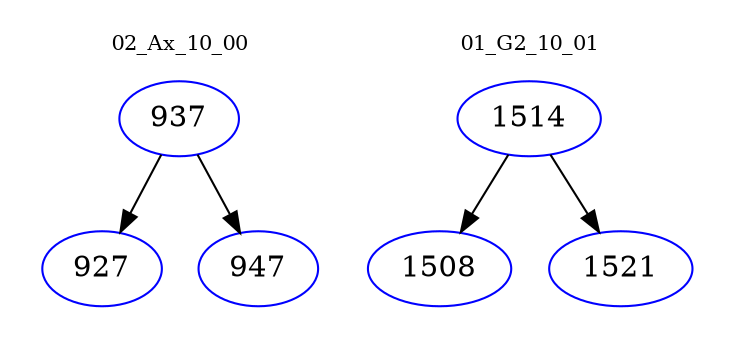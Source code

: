 digraph{
subgraph cluster_0 {
color = white
label = "02_Ax_10_00";
fontsize=10;
T0_937 [label="937", color="blue"]
T0_937 -> T0_927 [color="black"]
T0_927 [label="927", color="blue"]
T0_937 -> T0_947 [color="black"]
T0_947 [label="947", color="blue"]
}
subgraph cluster_1 {
color = white
label = "01_G2_10_01";
fontsize=10;
T1_1514 [label="1514", color="blue"]
T1_1514 -> T1_1508 [color="black"]
T1_1508 [label="1508", color="blue"]
T1_1514 -> T1_1521 [color="black"]
T1_1521 [label="1521", color="blue"]
}
}

